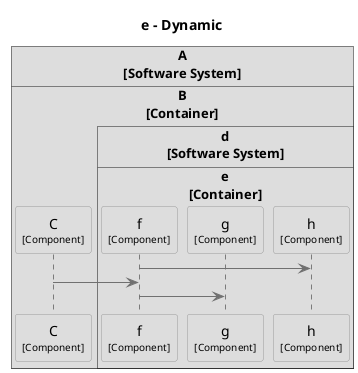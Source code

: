 @startuml
set separator none
title e - Dynamic

!pragma teoz true
skinparam {
  arrowFontSize 10
  defaultTextAlignment center
  wrapWidth 200
  maxMessageSize 100
}

hide stereotype

skinparam sequenceParticipant<<A.B.C>> {
  BackgroundColor #dddddd
  FontColor #000000
  BorderColor #9a9a9a
  shadowing false
}
skinparam sequenceParticipant<<d.e.f>> {
  BackgroundColor #dddddd
  FontColor #000000
  BorderColor #9a9a9a
  shadowing false
}
skinparam sequenceParticipant<<d.e.g>> {
  BackgroundColor #dddddd
  FontColor #000000
  BorderColor #9a9a9a
  shadowing false
}
skinparam sequenceParticipant<<d.e.h>> {
  BackgroundColor #dddddd
  FontColor #000000
  BorderColor #9a9a9a
  shadowing false
}

box "A\n[Software System]"
    box "B\n[Container]"
      participant "C\n<size:10>[Component]</size>" as A.B.C <<A.B.C>> #dddddd
    box "d\n[Software System]"
        box "e\n[Container]"
          participant "f\n<size:10>[Component]</size>" as d.e.f <<d.e.f>> #dddddd
          participant "g\n<size:10>[Component]</size>" as d.e.g <<d.e.g>> #dddddd
          participant "h\n<size:10>[Component]</size>" as d.e.h <<d.e.h>> #dddddd
        d.e.f -[#707070]> d.e.h : 
        A.B.C -[#707070]> d.e.f : 
        d.e.f -[#707070]> d.e.g : 
        @enduml